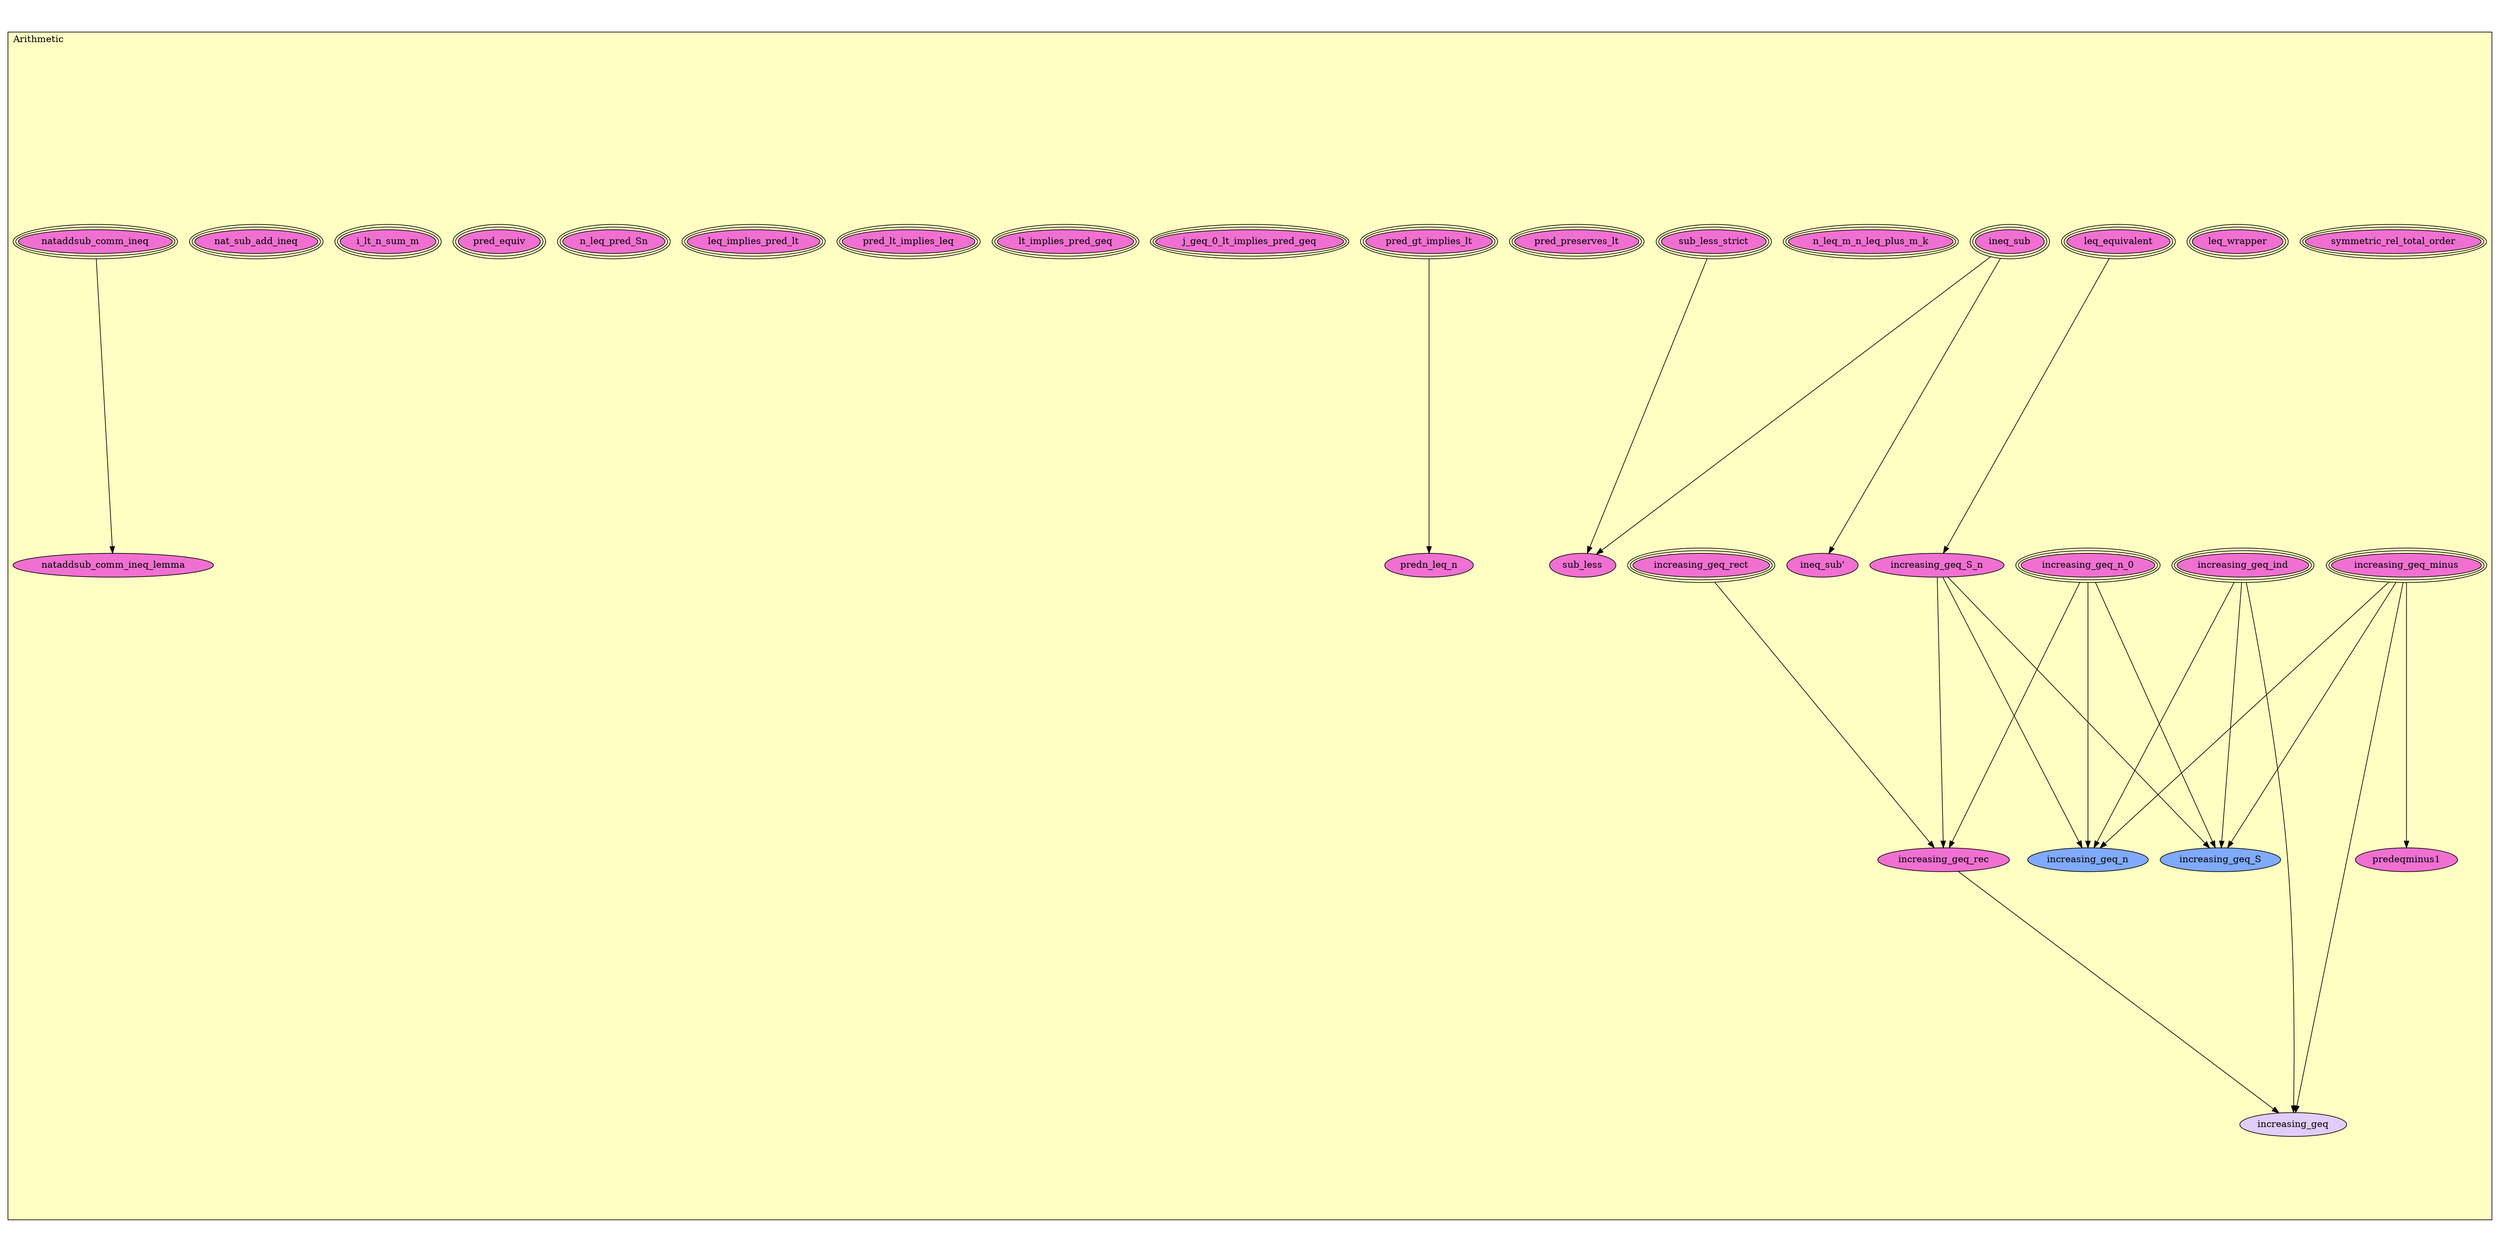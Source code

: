 digraph HoTT_Spaces_Nat_Arithmetic {
  graph [ratio=0.5]
  node [style=filled]
Arithmetic_symmetric_rel_total_order [label="symmetric_rel_total_order", URL=<Arithmetic.html#symmetric_rel_total_order>, peripheries=3, fillcolor="#F070D1"] ;
Arithmetic_leq_wrapper [label="leq_wrapper", URL=<Arithmetic.html#leq_wrapper>, peripheries=3, fillcolor="#F070D1"] ;
Arithmetic_leq_equivalent [label="leq_equivalent", URL=<Arithmetic.html#leq_equivalent>, peripheries=3, fillcolor="#F070D1"] ;
Arithmetic_ineq_sub [label="ineq_sub", URL=<Arithmetic.html#ineq_sub>, peripheries=3, fillcolor="#F070D1"] ;
Arithmetic_ineq_sub_ [label="ineq_sub'", URL=<Arithmetic.html#ineq_sub'>, fillcolor="#F070D1"] ;
Arithmetic_increasing_geq_minus [label="increasing_geq_minus", URL=<Arithmetic.html#increasing_geq_minus>, peripheries=3, fillcolor="#F070D1"] ;
Arithmetic_increasing_geq_n_0 [label="increasing_geq_n_0", URL=<Arithmetic.html#increasing_geq_n_0>, peripheries=3, fillcolor="#F070D1"] ;
Arithmetic_increasing_geq_S_n [label="increasing_geq_S_n", URL=<Arithmetic.html#increasing_geq_S_n>, fillcolor="#F070D1"] ;
Arithmetic_increasing_geq_rect [label="increasing_geq_rect", URL=<Arithmetic.html#increasing_geq_rect>, peripheries=3, fillcolor="#F070D1"] ;
Arithmetic_increasing_geq_rec [label="increasing_geq_rec", URL=<Arithmetic.html#increasing_geq_rec>, fillcolor="#F070D1"] ;
Arithmetic_increasing_geq_ind [label="increasing_geq_ind", URL=<Arithmetic.html#increasing_geq_ind>, peripheries=3, fillcolor="#F070D1"] ;
Arithmetic_increasing_geq_S [label="increasing_geq_S", URL=<Arithmetic.html#increasing_geq_S>, fillcolor="#7FAAFF"] ;
Arithmetic_increasing_geq_n [label="increasing_geq_n", URL=<Arithmetic.html#increasing_geq_n>, fillcolor="#7FAAFF"] ;
Arithmetic_increasing_geq [label="increasing_geq", URL=<Arithmetic.html#increasing_geq>, fillcolor="#E2CDFA"] ;
Arithmetic_n_leq_m_n_leq_plus_m_k [label="n_leq_m_n_leq_plus_m_k", URL=<Arithmetic.html#n_leq_m_n_leq_plus_m_k>, peripheries=3, fillcolor="#F070D1"] ;
Arithmetic_sub_less_strict [label="sub_less_strict", URL=<Arithmetic.html#sub_less_strict>, peripheries=3, fillcolor="#F070D1"] ;
Arithmetic_sub_less [label="sub_less", URL=<Arithmetic.html#sub_less>, fillcolor="#F070D1"] ;
Arithmetic_pred_preserves_lt [label="pred_preserves_lt", URL=<Arithmetic.html#pred_preserves_lt>, peripheries=3, fillcolor="#F070D1"] ;
Arithmetic_pred_gt_implies_lt [label="pred_gt_implies_lt", URL=<Arithmetic.html#pred_gt_implies_lt>, peripheries=3, fillcolor="#F070D1"] ;
Arithmetic_j_geq_0_lt_implies_pred_geq [label="j_geq_0_lt_implies_pred_geq", URL=<Arithmetic.html#j_geq_0_lt_implies_pred_geq>, peripheries=3, fillcolor="#F070D1"] ;
Arithmetic_lt_implies_pred_geq [label="lt_implies_pred_geq", URL=<Arithmetic.html#lt_implies_pred_geq>, peripheries=3, fillcolor="#F070D1"] ;
Arithmetic_pred_lt_implies_leq [label="pred_lt_implies_leq", URL=<Arithmetic.html#pred_lt_implies_leq>, peripheries=3, fillcolor="#F070D1"] ;
Arithmetic_leq_implies_pred_lt [label="leq_implies_pred_lt", URL=<Arithmetic.html#leq_implies_pred_lt>, peripheries=3, fillcolor="#F070D1"] ;
Arithmetic_n_leq_pred_Sn [label="n_leq_pred_Sn", URL=<Arithmetic.html#n_leq_pred_Sn>, peripheries=3, fillcolor="#F070D1"] ;
Arithmetic_pred_equiv [label="pred_equiv", URL=<Arithmetic.html#pred_equiv>, peripheries=3, fillcolor="#F070D1"] ;
Arithmetic_predn_leq_n [label="predn_leq_n", URL=<Arithmetic.html#predn_leq_n>, fillcolor="#F070D1"] ;
Arithmetic_predeqminus1 [label="predeqminus1", URL=<Arithmetic.html#predeqminus1>, fillcolor="#F070D1"] ;
Arithmetic_i_lt_n_sum_m [label="i_lt_n_sum_m", URL=<Arithmetic.html#i_lt_n_sum_m>, peripheries=3, fillcolor="#F070D1"] ;
Arithmetic_nat_sub_add_ineq [label="nat_sub_add_ineq", URL=<Arithmetic.html#nat_sub_add_ineq>, peripheries=3, fillcolor="#F070D1"] ;
Arithmetic_nataddsub_comm_ineq [label="nataddsub_comm_ineq", URL=<Arithmetic.html#nataddsub_comm_ineq>, peripheries=3, fillcolor="#F070D1"] ;
Arithmetic_nataddsub_comm_ineq_lemma [label="nataddsub_comm_ineq_lemma", URL=<Arithmetic.html#nataddsub_comm_ineq_lemma>, fillcolor="#F070D1"] ;
  Arithmetic_leq_equivalent -> Arithmetic_increasing_geq_S_n [] ;
  Arithmetic_ineq_sub -> Arithmetic_ineq_sub_ [] ;
  Arithmetic_ineq_sub -> Arithmetic_sub_less [] ;
  Arithmetic_increasing_geq_minus -> Arithmetic_increasing_geq_S [] ;
  Arithmetic_increasing_geq_minus -> Arithmetic_increasing_geq_n [] ;
  Arithmetic_increasing_geq_minus -> Arithmetic_increasing_geq [] ;
  Arithmetic_increasing_geq_minus -> Arithmetic_predeqminus1 [] ;
  Arithmetic_increasing_geq_n_0 -> Arithmetic_increasing_geq_rec [] ;
  Arithmetic_increasing_geq_n_0 -> Arithmetic_increasing_geq_S [] ;
  Arithmetic_increasing_geq_n_0 -> Arithmetic_increasing_geq_n [] ;
  Arithmetic_increasing_geq_S_n -> Arithmetic_increasing_geq_rec [] ;
  Arithmetic_increasing_geq_S_n -> Arithmetic_increasing_geq_S [] ;
  Arithmetic_increasing_geq_S_n -> Arithmetic_increasing_geq_n [] ;
  Arithmetic_increasing_geq_rect -> Arithmetic_increasing_geq_rec [] ;
  Arithmetic_increasing_geq_rec -> Arithmetic_increasing_geq [] ;
  Arithmetic_increasing_geq_ind -> Arithmetic_increasing_geq_S [] ;
  Arithmetic_increasing_geq_ind -> Arithmetic_increasing_geq_n [] ;
  Arithmetic_increasing_geq_ind -> Arithmetic_increasing_geq [] ;
  Arithmetic_sub_less_strict -> Arithmetic_sub_less [] ;
  Arithmetic_pred_gt_implies_lt -> Arithmetic_predn_leq_n [] ;
  Arithmetic_nataddsub_comm_ineq -> Arithmetic_nataddsub_comm_ineq_lemma [] ;
subgraph cluster_Arithmetic { label="Arithmetic"; fillcolor="#FFFFC3"; labeljust=l; style=filled 
Arithmetic_nataddsub_comm_ineq_lemma; Arithmetic_nataddsub_comm_ineq; Arithmetic_nat_sub_add_ineq; Arithmetic_i_lt_n_sum_m; Arithmetic_predeqminus1; Arithmetic_predn_leq_n; Arithmetic_pred_equiv; Arithmetic_n_leq_pred_Sn; Arithmetic_leq_implies_pred_lt; Arithmetic_pred_lt_implies_leq; Arithmetic_lt_implies_pred_geq; Arithmetic_j_geq_0_lt_implies_pred_geq; Arithmetic_pred_gt_implies_lt; Arithmetic_pred_preserves_lt; Arithmetic_sub_less; Arithmetic_sub_less_strict; Arithmetic_n_leq_m_n_leq_plus_m_k; Arithmetic_increasing_geq; Arithmetic_increasing_geq_n; Arithmetic_increasing_geq_S; Arithmetic_increasing_geq_ind; Arithmetic_increasing_geq_rec; Arithmetic_increasing_geq_rect; Arithmetic_increasing_geq_S_n; Arithmetic_increasing_geq_n_0; Arithmetic_increasing_geq_minus; Arithmetic_ineq_sub_; Arithmetic_ineq_sub; Arithmetic_leq_equivalent; Arithmetic_leq_wrapper; Arithmetic_symmetric_rel_total_order; };
} /* END */
